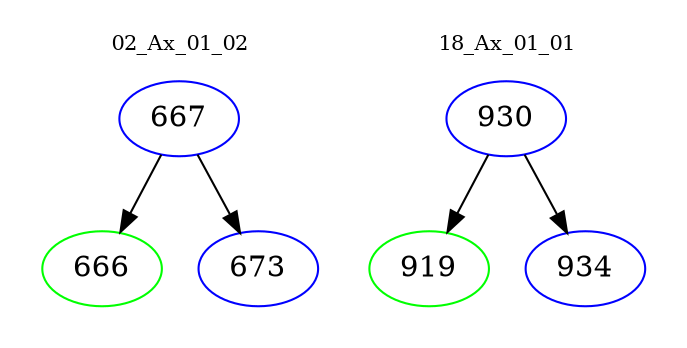 digraph{
subgraph cluster_0 {
color = white
label = "02_Ax_01_02";
fontsize=10;
T0_667 [label="667", color="blue"]
T0_667 -> T0_666 [color="black"]
T0_666 [label="666", color="green"]
T0_667 -> T0_673 [color="black"]
T0_673 [label="673", color="blue"]
}
subgraph cluster_1 {
color = white
label = "18_Ax_01_01";
fontsize=10;
T1_930 [label="930", color="blue"]
T1_930 -> T1_919 [color="black"]
T1_919 [label="919", color="green"]
T1_930 -> T1_934 [color="black"]
T1_934 [label="934", color="blue"]
}
}
